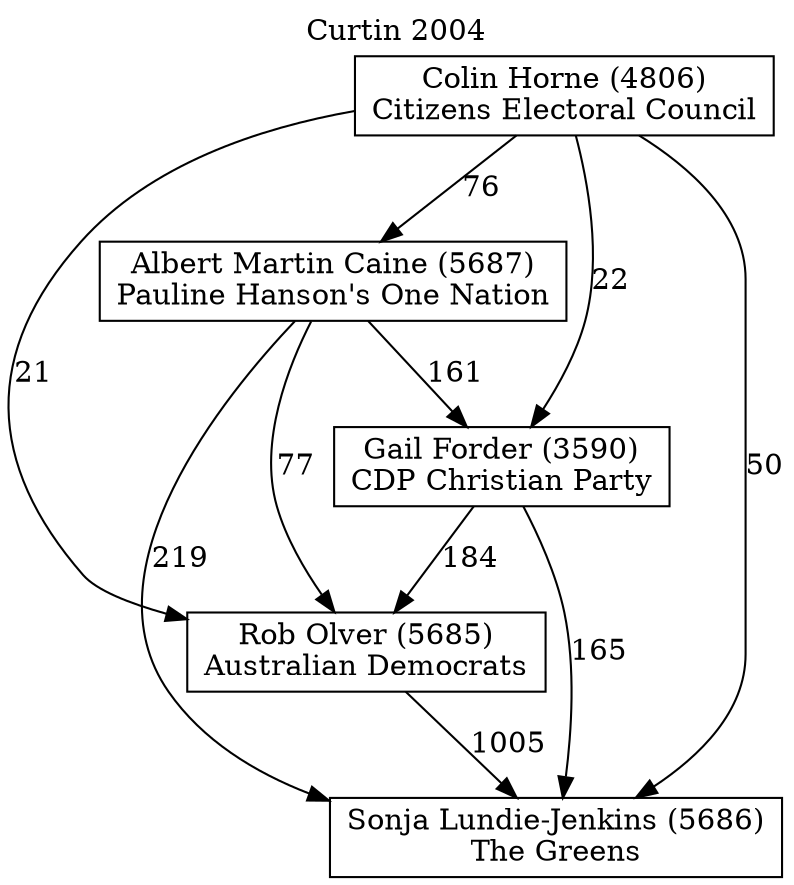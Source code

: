 // House preference flow
digraph "Sonja Lundie-Jenkins (5686)_Curtin_2004" {
	graph [label="Curtin 2004" labelloc=t mclimit=10]
	node [shape=box]
	"Albert Martin Caine (5687)" [label="Albert Martin Caine (5687)
Pauline Hanson's One Nation"]
	"Colin Horne (4806)" [label="Colin Horne (4806)
Citizens Electoral Council"]
	"Gail Forder (3590)" [label="Gail Forder (3590)
CDP Christian Party"]
	"Rob Olver (5685)" [label="Rob Olver (5685)
Australian Democrats"]
	"Sonja Lundie-Jenkins (5686)" [label="Sonja Lundie-Jenkins (5686)
The Greens"]
	"Albert Martin Caine (5687)" -> "Gail Forder (3590)" [label=161]
	"Albert Martin Caine (5687)" -> "Rob Olver (5685)" [label=77]
	"Albert Martin Caine (5687)" -> "Sonja Lundie-Jenkins (5686)" [label=219]
	"Colin Horne (4806)" -> "Albert Martin Caine (5687)" [label=76]
	"Colin Horne (4806)" -> "Gail Forder (3590)" [label=22]
	"Colin Horne (4806)" -> "Rob Olver (5685)" [label=21]
	"Colin Horne (4806)" -> "Sonja Lundie-Jenkins (5686)" [label=50]
	"Gail Forder (3590)" -> "Rob Olver (5685)" [label=184]
	"Gail Forder (3590)" -> "Sonja Lundie-Jenkins (5686)" [label=165]
	"Rob Olver (5685)" -> "Sonja Lundie-Jenkins (5686)" [label=1005]
}
